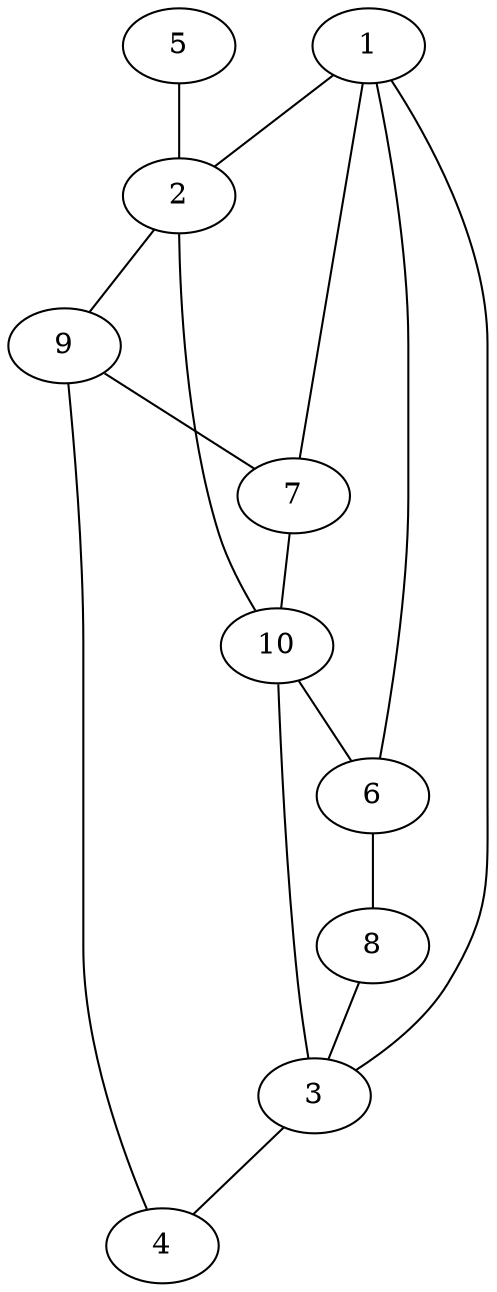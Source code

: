 graph arbol_BFSG_1 {
    1;
    2;
    3;
    4;
    5;
    6;
    7;
    8;
    9;
    10;
    1 -- 7;
    2 -- 9;
    9 -- 4;
    10 -- 2;
    1 -- 3;
    6 -- 1;
    5 -- 2;
    1 -- 2;
    8 -- 3;
    7 -- 10;
    3 -- 4;
    6 -- 8;
    10 -- 3;
    10 -- 6;
    9 -- 7;
}